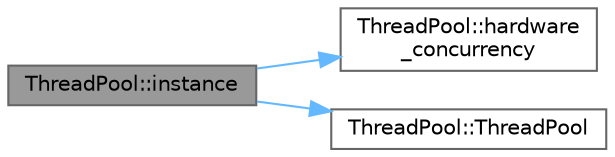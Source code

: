 digraph "ThreadPool::instance"
{
 // LATEX_PDF_SIZE
  bgcolor="transparent";
  edge [fontname=Helvetica,fontsize=10,labelfontname=Helvetica,labelfontsize=10];
  node [fontname=Helvetica,fontsize=10,shape=box,height=0.2,width=0.4];
  rankdir="LR";
  Node1 [id="Node000001",label="ThreadPool::instance",height=0.2,width=0.4,color="gray40", fillcolor="grey60", style="filled", fontcolor="black",tooltip=" "];
  Node1 -> Node2 [id="edge1_Node000001_Node000002",color="steelblue1",style="solid",tooltip=" "];
  Node2 [id="Node000002",label="ThreadPool::hardware\l_concurrency",height=0.2,width=0.4,color="grey40", fillcolor="white", style="filled",URL="$class_thread_pool.html#a0d5bd67752a4204636e9c636c1afde2d",tooltip=" "];
  Node1 -> Node3 [id="edge2_Node000001_Node000003",color="steelblue1",style="solid",tooltip=" "];
  Node3 [id="Node000003",label="ThreadPool::ThreadPool",height=0.2,width=0.4,color="grey40", fillcolor="white", style="filled",URL="$class_thread_pool.html#ac291710e33dbbed96ee20711080d506d",tooltip=" "];
}
